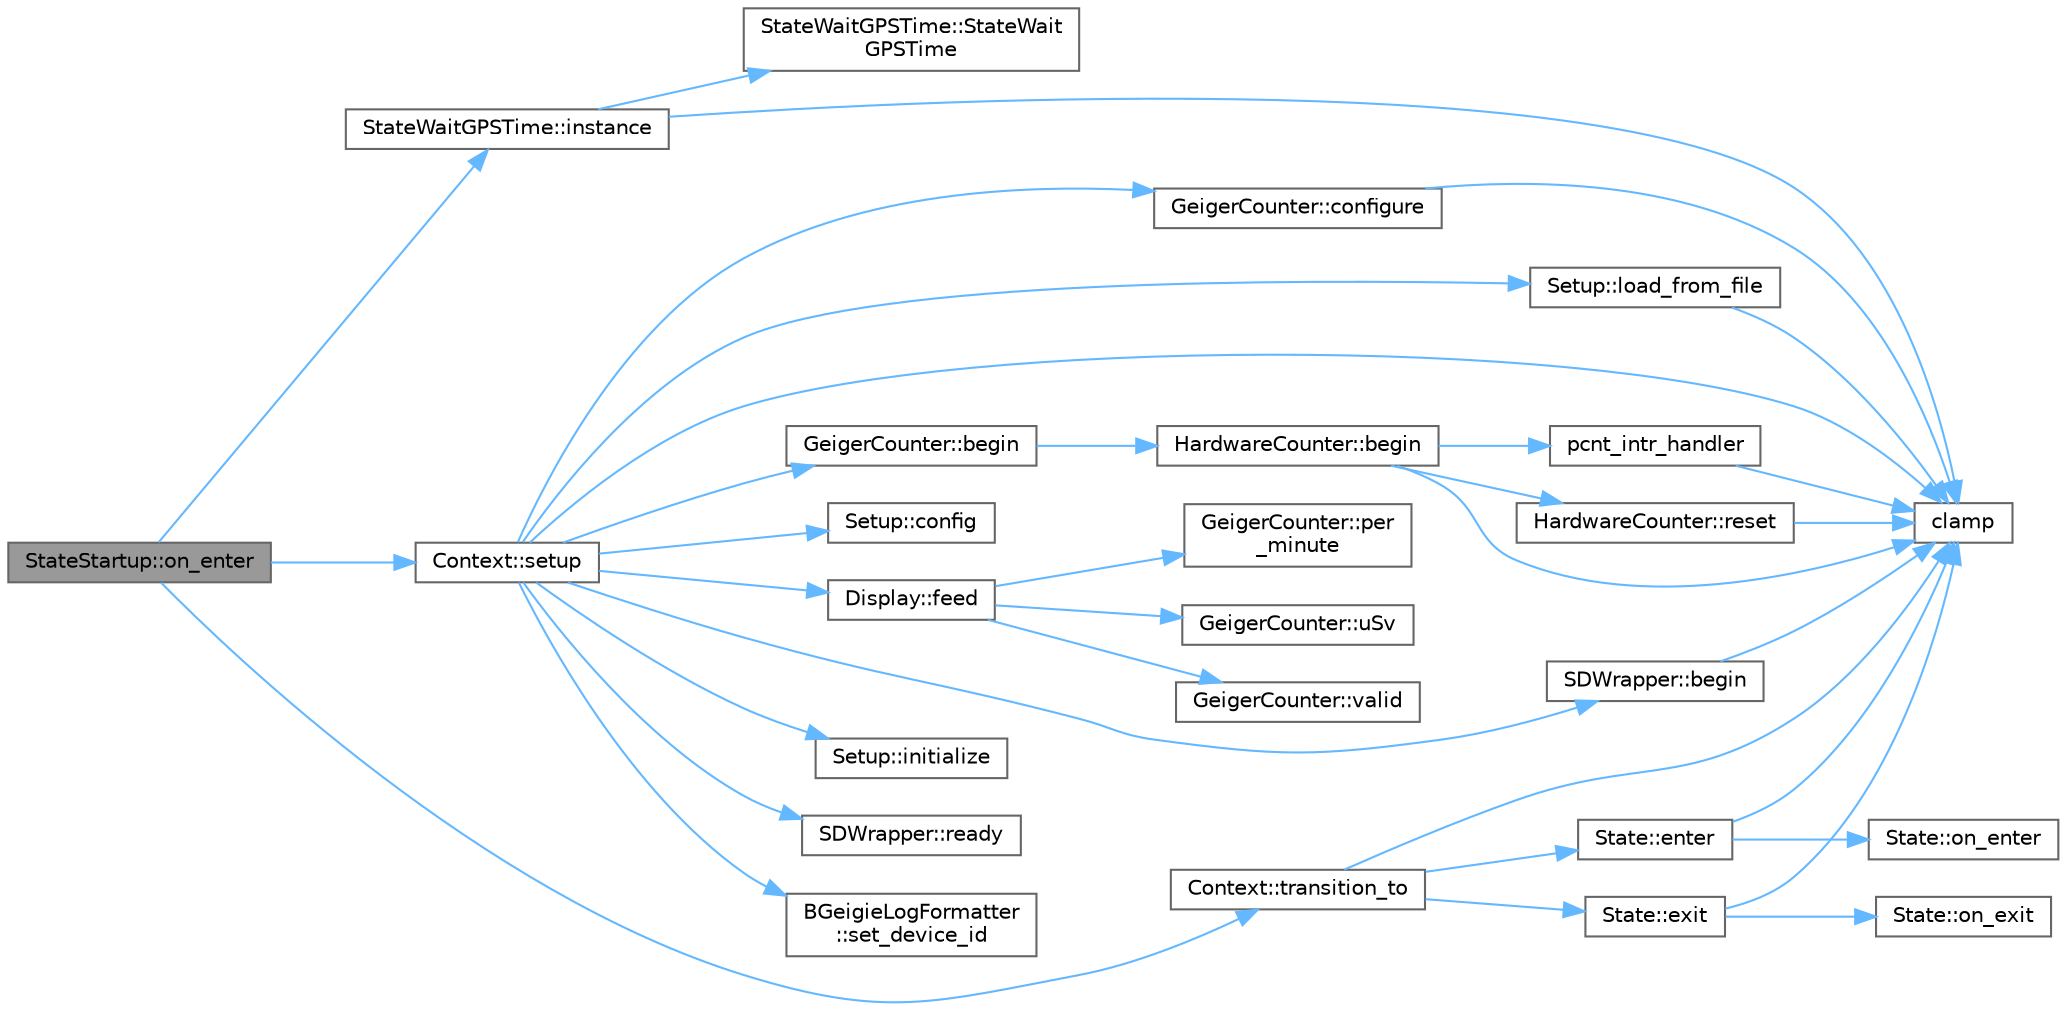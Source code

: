 digraph "StateStartup::on_enter"
{
 // LATEX_PDF_SIZE
  bgcolor="transparent";
  edge [fontname=Helvetica,fontsize=10,labelfontname=Helvetica,labelfontsize=10];
  node [fontname=Helvetica,fontsize=10,shape=box,height=0.2,width=0.4];
  rankdir="LR";
  Node1 [id="Node000001",label="StateStartup::on_enter",height=0.2,width=0.4,color="gray40", fillcolor="grey60", style="filled", fontcolor="black",tooltip=" "];
  Node1 -> Node2 [id="edge1_Node000001_Node000002",color="steelblue1",style="solid",tooltip=" "];
  Node2 [id="Node000002",label="StateWaitGPSTime::instance",height=0.2,width=0.4,color="grey40", fillcolor="white", style="filled",URL="$class_state_wait_g_p_s_time.html#aa9295818f9d5ab901714999a47050819",tooltip=" "];
  Node2 -> Node3 [id="edge2_Node000002_Node000003",color="steelblue1",style="solid",tooltip=" "];
  Node3 [id="Node000003",label="clamp",height=0.2,width=0.4,color="grey40", fillcolor="white", style="filled",URL="$archive_2bgeigie__firmware__pio_2src_2configuration__server_8cpp.html#aed8613cf8a8e4ab677db757821414653",tooltip=" "];
  Node2 -> Node4 [id="edge3_Node000002_Node000004",color="steelblue1",style="solid",tooltip=" "];
  Node4 [id="Node000004",label="StateWaitGPSTime::StateWait\lGPSTime",height=0.2,width=0.4,color="grey40", fillcolor="white", style="filled",URL="$class_state_wait_g_p_s_time.html#a9f3d157569d70006bfa1e434c7dfe69b",tooltip=" "];
  Node1 -> Node5 [id="edge4_Node000001_Node000005",color="steelblue1",style="solid",tooltip=" "];
  Node5 [id="Node000005",label="Context::setup",height=0.2,width=0.4,color="grey40", fillcolor="white", style="filled",URL="$class_context.html#ad6ab2ba0b337de2f0ff6ae764a4ee18a",tooltip=" "];
  Node5 -> Node6 [id="edge5_Node000005_Node000006",color="steelblue1",style="solid",tooltip=" "];
  Node6 [id="Node000006",label="GeigerCounter::begin",height=0.2,width=0.4,color="grey40", fillcolor="white", style="filled",URL="$class_geiger_counter.html#a828539acf44e719d73716ff545bce51b",tooltip=" "];
  Node6 -> Node7 [id="edge6_Node000006_Node000007",color="steelblue1",style="solid",tooltip=" "];
  Node7 [id="Node000007",label="HardwareCounter::begin",height=0.2,width=0.4,color="grey40", fillcolor="white", style="filled",URL="$class_hardware_counter.html#a8fea25ffc725082777e559bca13f5db7",tooltip=" "];
  Node7 -> Node3 [id="edge7_Node000007_Node000003",color="steelblue1",style="solid",tooltip=" "];
  Node7 -> Node8 [id="edge8_Node000007_Node000008",color="steelblue1",style="solid",tooltip=" "];
  Node8 [id="Node000008",label="pcnt_intr_handler",height=0.2,width=0.4,color="grey40", fillcolor="white", style="filled",URL="$hardwarecounter_8cpp.html#a90ea1c07ae1f9c94a7c3ad2139f4ebb6",tooltip=" "];
  Node8 -> Node3 [id="edge9_Node000008_Node000003",color="steelblue1",style="solid",tooltip=" "];
  Node7 -> Node9 [id="edge10_Node000007_Node000009",color="steelblue1",style="solid",tooltip=" "];
  Node9 [id="Node000009",label="HardwareCounter::reset",height=0.2,width=0.4,color="grey40", fillcolor="white", style="filled",URL="$class_hardware_counter.html#aa7f151e2edd3d718edab3568ffc75dc4",tooltip=" "];
  Node9 -> Node3 [id="edge11_Node000009_Node000003",color="steelblue1",style="solid",tooltip=" "];
  Node5 -> Node10 [id="edge12_Node000005_Node000010",color="steelblue1",style="solid",tooltip=" "];
  Node10 [id="Node000010",label="SDWrapper::begin",height=0.2,width=0.4,color="grey40", fillcolor="white", style="filled",URL="$class_s_d_wrapper.html#a3cf0aa59da68a1368b7f7ce0f6714676",tooltip=" "];
  Node10 -> Node3 [id="edge13_Node000010_Node000003",color="steelblue1",style="solid",tooltip=" "];
  Node5 -> Node3 [id="edge14_Node000005_Node000003",color="steelblue1",style="solid",tooltip=" "];
  Node5 -> Node11 [id="edge15_Node000005_Node000011",color="steelblue1",style="solid",tooltip=" "];
  Node11 [id="Node000011",label="Setup::config",height=0.2,width=0.4,color="grey40", fillcolor="white", style="filled",URL="$class_setup.html#a973924be0fdd98b6e5a964a2416cf721",tooltip=" "];
  Node5 -> Node12 [id="edge16_Node000005_Node000012",color="steelblue1",style="solid",tooltip=" "];
  Node12 [id="Node000012",label="GeigerCounter::configure",height=0.2,width=0.4,color="grey40", fillcolor="white", style="filled",URL="$class_geiger_counter.html#ac068defdfdf364a2009891f736d45b76",tooltip=" "];
  Node12 -> Node3 [id="edge17_Node000012_Node000003",color="steelblue1",style="solid",tooltip=" "];
  Node5 -> Node13 [id="edge18_Node000005_Node000013",color="steelblue1",style="solid",tooltip=" "];
  Node13 [id="Node000013",label="Display::feed",height=0.2,width=0.4,color="grey40", fillcolor="white", style="filled",URL="$class_display.html#a6dfdf5e308b468964627eec5e6de802d",tooltip=" "];
  Node13 -> Node14 [id="edge19_Node000013_Node000014",color="steelblue1",style="solid",tooltip=" "];
  Node14 [id="Node000014",label="GeigerCounter::per\l_minute",height=0.2,width=0.4,color="grey40", fillcolor="white", style="filled",URL="$class_geiger_counter.html#ae659bb900adc79be6557b668b292175e",tooltip=" "];
  Node13 -> Node15 [id="edge20_Node000013_Node000015",color="steelblue1",style="solid",tooltip=" "];
  Node15 [id="Node000015",label="GeigerCounter::uSv",height=0.2,width=0.4,color="grey40", fillcolor="white", style="filled",URL="$class_geiger_counter.html#ae9c292a7188081224cfcd29b7ba070cd",tooltip=" "];
  Node13 -> Node16 [id="edge21_Node000013_Node000016",color="steelblue1",style="solid",tooltip=" "];
  Node16 [id="Node000016",label="GeigerCounter::valid",height=0.2,width=0.4,color="grey40", fillcolor="white", style="filled",URL="$class_geiger_counter.html#a62c418e910486f29ef2b9c09b979756a",tooltip=" "];
  Node5 -> Node17 [id="edge22_Node000005_Node000017",color="steelblue1",style="solid",tooltip=" "];
  Node17 [id="Node000017",label="Setup::initialize",height=0.2,width=0.4,color="grey40", fillcolor="white", style="filled",URL="$class_setup.html#a4c4cdbea334ad453542eba54c846c98f",tooltip=" "];
  Node5 -> Node18 [id="edge23_Node000005_Node000018",color="steelblue1",style="solid",tooltip=" "];
  Node18 [id="Node000018",label="Setup::load_from_file",height=0.2,width=0.4,color="grey40", fillcolor="white", style="filled",URL="$class_setup.html#aa70fc3ff2c0e8122f9dd60376066352d",tooltip=" "];
  Node18 -> Node3 [id="edge24_Node000018_Node000003",color="steelblue1",style="solid",tooltip=" "];
  Node5 -> Node19 [id="edge25_Node000005_Node000019",color="steelblue1",style="solid",tooltip=" "];
  Node19 [id="Node000019",label="SDWrapper::ready",height=0.2,width=0.4,color="grey40", fillcolor="white", style="filled",URL="$class_s_d_wrapper.html#a98d58fcf2935bd08e8de1f8b46d2eab9",tooltip=" "];
  Node5 -> Node20 [id="edge26_Node000005_Node000020",color="steelblue1",style="solid",tooltip=" "];
  Node20 [id="Node000020",label="BGeigieLogFormatter\l::set_device_id",height=0.2,width=0.4,color="grey40", fillcolor="white", style="filled",URL="$class_b_geigie_log_formatter.html#aa9b91572348c098bb151e3662690a602",tooltip=" "];
  Node1 -> Node21 [id="edge27_Node000001_Node000021",color="steelblue1",style="solid",tooltip=" "];
  Node21 [id="Node000021",label="Context::transition_to",height=0.2,width=0.4,color="grey40", fillcolor="white", style="filled",URL="$class_context.html#a33b213d58cb2d6bd4e2affdd5416e9be",tooltip=" "];
  Node21 -> Node3 [id="edge28_Node000021_Node000003",color="steelblue1",style="solid",tooltip=" "];
  Node21 -> Node22 [id="edge29_Node000021_Node000022",color="steelblue1",style="solid",tooltip=" "];
  Node22 [id="Node000022",label="State::enter",height=0.2,width=0.4,color="grey40", fillcolor="white", style="filled",URL="$class_state.html#a3c1399d4cb6c84dfa4d8ba0ee71e2ce5",tooltip=" "];
  Node22 -> Node3 [id="edge30_Node000022_Node000003",color="steelblue1",style="solid",tooltip=" "];
  Node22 -> Node23 [id="edge31_Node000022_Node000023",color="steelblue1",style="solid",tooltip=" "];
  Node23 [id="Node000023",label="State::on_enter",height=0.2,width=0.4,color="grey40", fillcolor="white", style="filled",URL="$class_state.html#afc63f032dab5bd57dc2a9570e7e0d57c",tooltip=" "];
  Node21 -> Node24 [id="edge32_Node000021_Node000024",color="steelblue1",style="solid",tooltip=" "];
  Node24 [id="Node000024",label="State::exit",height=0.2,width=0.4,color="grey40", fillcolor="white", style="filled",URL="$class_state.html#ae5e43afacaf6c1a35c07f0d3622f6e86",tooltip=" "];
  Node24 -> Node3 [id="edge33_Node000024_Node000003",color="steelblue1",style="solid",tooltip=" "];
  Node24 -> Node25 [id="edge34_Node000024_Node000025",color="steelblue1",style="solid",tooltip=" "];
  Node25 [id="Node000025",label="State::on_exit",height=0.2,width=0.4,color="grey40", fillcolor="white", style="filled",URL="$class_state.html#a1bfe3a368211f8722ba22dbab6dc1c68",tooltip=" "];
}
